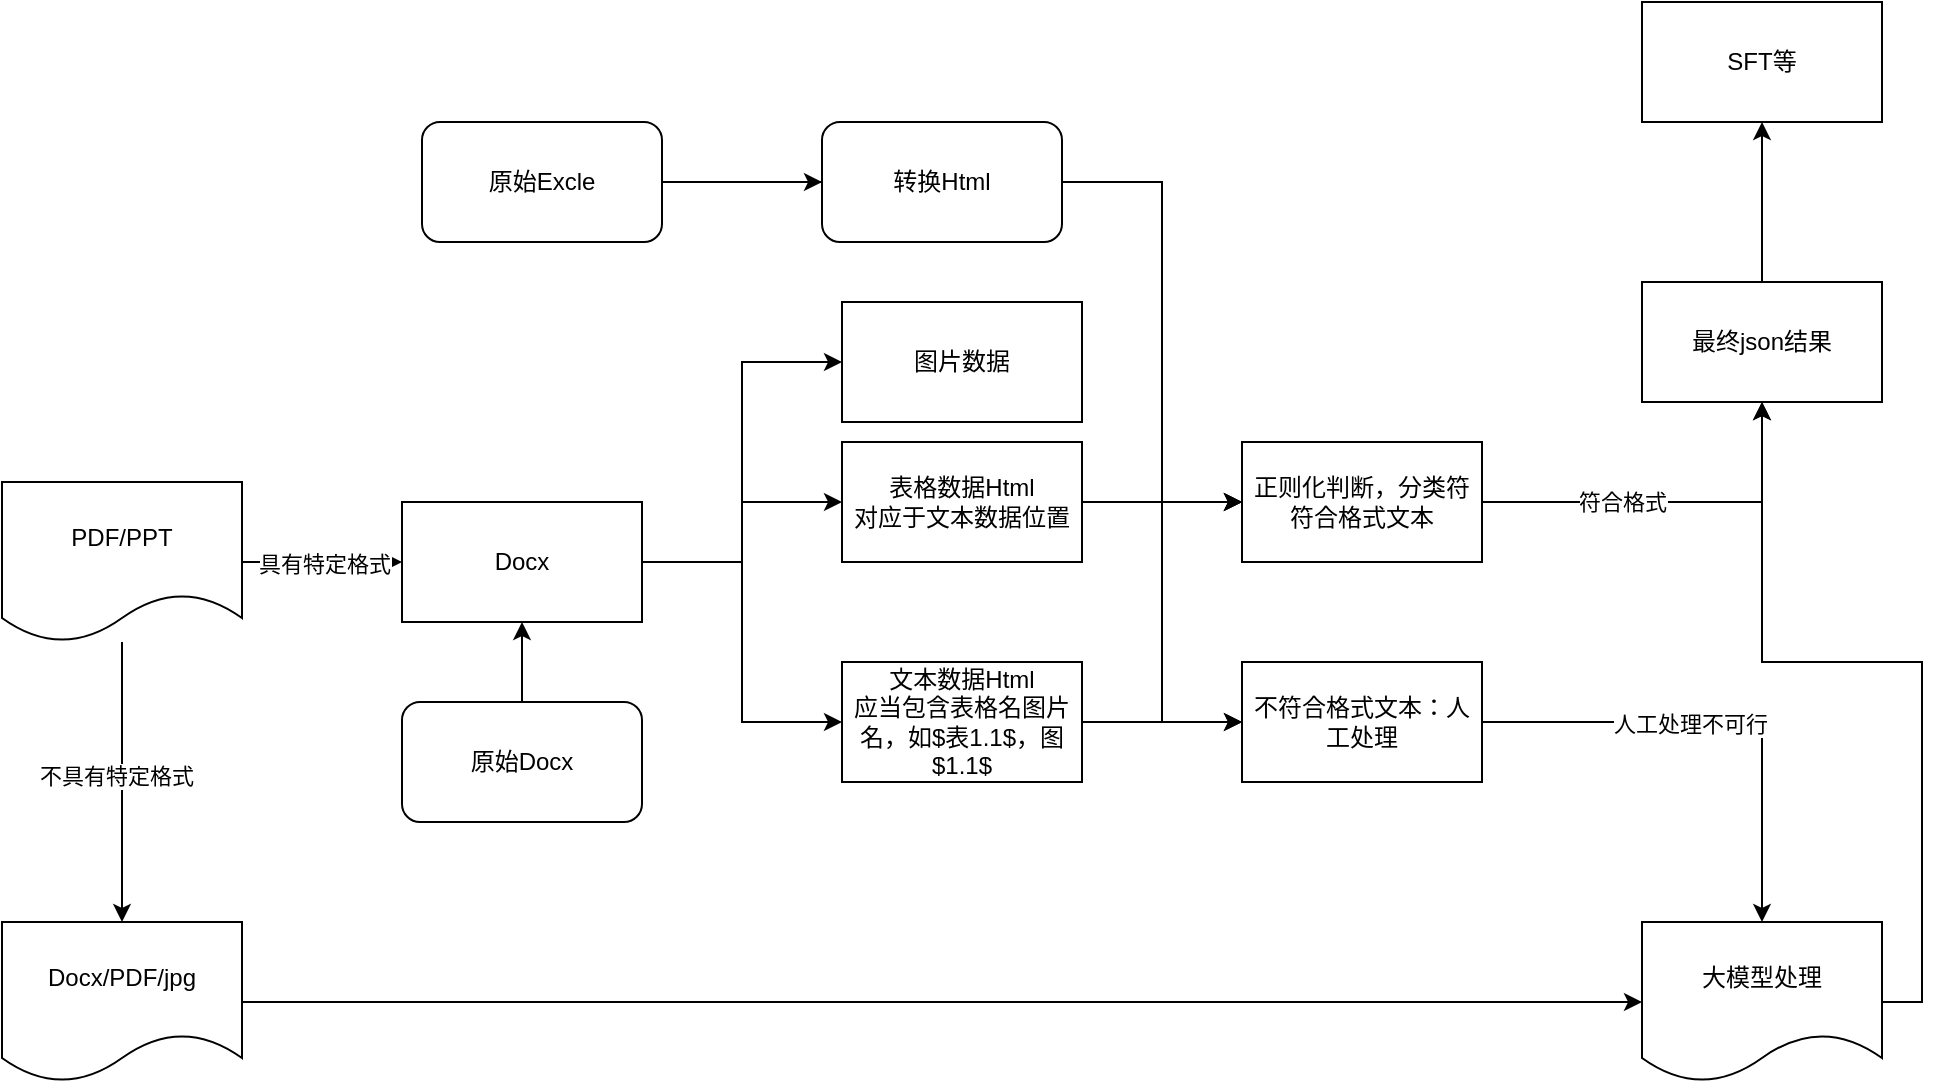 <mxfile version="22.1.16" type="github">
  <diagram id="prtHgNgQTEPvFCAcTncT" name="Page-1">
    <mxGraphModel dx="1502" dy="1768" grid="1" gridSize="10" guides="1" tooltips="1" connect="1" arrows="1" fold="1" page="1" pageScale="1" pageWidth="827" pageHeight="1169" math="0" shadow="0">
      <root>
        <mxCell id="0" />
        <mxCell id="1" parent="0" />
        <mxCell id="j3qhWurZc81nif1GGxjJ-3" value="" style="edgeStyle=orthogonalEdgeStyle;rounded=0;orthogonalLoop=1;jettySize=auto;html=1;" edge="1" parent="1" source="j3qhWurZc81nif1GGxjJ-1" target="j3qhWurZc81nif1GGxjJ-2">
          <mxGeometry relative="1" as="geometry" />
        </mxCell>
        <mxCell id="j3qhWurZc81nif1GGxjJ-9" value="具有特定格式" style="edgeLabel;html=1;align=center;verticalAlign=middle;resizable=0;points=[];" vertex="1" connectable="0" parent="j3qhWurZc81nif1GGxjJ-3">
          <mxGeometry x="0.02" y="-1" relative="1" as="geometry">
            <mxPoint as="offset" />
          </mxGeometry>
        </mxCell>
        <mxCell id="j3qhWurZc81nif1GGxjJ-11" value="" style="edgeStyle=orthogonalEdgeStyle;rounded=0;orthogonalLoop=1;jettySize=auto;html=1;" edge="1" parent="1" source="j3qhWurZc81nif1GGxjJ-1" target="j3qhWurZc81nif1GGxjJ-10">
          <mxGeometry relative="1" as="geometry" />
        </mxCell>
        <mxCell id="j3qhWurZc81nif1GGxjJ-12" value="不具有特定格式" style="edgeLabel;html=1;align=center;verticalAlign=middle;resizable=0;points=[];" vertex="1" connectable="0" parent="j3qhWurZc81nif1GGxjJ-11">
          <mxGeometry x="-0.043" y="-3" relative="1" as="geometry">
            <mxPoint as="offset" />
          </mxGeometry>
        </mxCell>
        <mxCell id="j3qhWurZc81nif1GGxjJ-1" value="PDF/PPT" style="shape=document;whiteSpace=wrap;html=1;boundedLbl=1;" vertex="1" parent="1">
          <mxGeometry x="50" y="170" width="120" height="80" as="geometry" />
        </mxCell>
        <mxCell id="j3qhWurZc81nif1GGxjJ-20" value="" style="edgeStyle=orthogonalEdgeStyle;rounded=0;orthogonalLoop=1;jettySize=auto;html=1;entryX=0;entryY=0.5;entryDx=0;entryDy=0;" edge="1" parent="1" source="j3qhWurZc81nif1GGxjJ-2" target="j3qhWurZc81nif1GGxjJ-23">
          <mxGeometry relative="1" as="geometry">
            <mxPoint x="420" y="290" as="targetPoint" />
          </mxGeometry>
        </mxCell>
        <mxCell id="j3qhWurZc81nif1GGxjJ-21" value="" style="edgeStyle=orthogonalEdgeStyle;rounded=0;orthogonalLoop=1;jettySize=auto;html=1;" edge="1" parent="1" source="j3qhWurZc81nif1GGxjJ-2" target="j3qhWurZc81nif1GGxjJ-18">
          <mxGeometry relative="1" as="geometry">
            <Array as="points">
              <mxPoint x="420" y="210" />
              <mxPoint x="420" y="290" />
            </Array>
          </mxGeometry>
        </mxCell>
        <mxCell id="j3qhWurZc81nif1GGxjJ-26" style="edgeStyle=orthogonalEdgeStyle;rounded=0;orthogonalLoop=1;jettySize=auto;html=1;entryX=0;entryY=0.5;entryDx=0;entryDy=0;" edge="1" parent="1" source="j3qhWurZc81nif1GGxjJ-2" target="j3qhWurZc81nif1GGxjJ-25">
          <mxGeometry relative="1" as="geometry" />
        </mxCell>
        <mxCell id="j3qhWurZc81nif1GGxjJ-2" value="Docx" style="whiteSpace=wrap;html=1;" vertex="1" parent="1">
          <mxGeometry x="250" y="180" width="120" height="60" as="geometry" />
        </mxCell>
        <mxCell id="j3qhWurZc81nif1GGxjJ-5" value="" style="edgeStyle=orthogonalEdgeStyle;rounded=0;orthogonalLoop=1;jettySize=auto;html=1;" edge="1" parent="1" source="j3qhWurZc81nif1GGxjJ-4" target="j3qhWurZc81nif1GGxjJ-2">
          <mxGeometry relative="1" as="geometry" />
        </mxCell>
        <mxCell id="j3qhWurZc81nif1GGxjJ-4" value="原始Docx" style="rounded=1;whiteSpace=wrap;html=1;" vertex="1" parent="1">
          <mxGeometry x="250" y="280" width="120" height="60" as="geometry" />
        </mxCell>
        <mxCell id="j3qhWurZc81nif1GGxjJ-14" value="" style="edgeStyle=orthogonalEdgeStyle;rounded=0;orthogonalLoop=1;jettySize=auto;html=1;" edge="1" parent="1" source="j3qhWurZc81nif1GGxjJ-10" target="j3qhWurZc81nif1GGxjJ-13">
          <mxGeometry relative="1" as="geometry" />
        </mxCell>
        <mxCell id="j3qhWurZc81nif1GGxjJ-10" value="Docx/PDF/jpg" style="shape=document;whiteSpace=wrap;html=1;boundedLbl=1;" vertex="1" parent="1">
          <mxGeometry x="50" y="390" width="120" height="80" as="geometry" />
        </mxCell>
        <mxCell id="j3qhWurZc81nif1GGxjJ-39" style="edgeStyle=orthogonalEdgeStyle;rounded=0;orthogonalLoop=1;jettySize=auto;html=1;exitX=1;exitY=0.5;exitDx=0;exitDy=0;entryX=0.5;entryY=1;entryDx=0;entryDy=0;" edge="1" parent="1" source="j3qhWurZc81nif1GGxjJ-13" target="j3qhWurZc81nif1GGxjJ-29">
          <mxGeometry relative="1" as="geometry" />
        </mxCell>
        <mxCell id="j3qhWurZc81nif1GGxjJ-13" value="大模型处理" style="shape=document;whiteSpace=wrap;html=1;boundedLbl=1;" vertex="1" parent="1">
          <mxGeometry x="870" y="390" width="120" height="80" as="geometry" />
        </mxCell>
        <mxCell id="j3qhWurZc81nif1GGxjJ-33" style="edgeStyle=orthogonalEdgeStyle;rounded=0;orthogonalLoop=1;jettySize=auto;html=1;exitX=1;exitY=0.5;exitDx=0;exitDy=0;entryX=0;entryY=0.5;entryDx=0;entryDy=0;" edge="1" parent="1" source="j3qhWurZc81nif1GGxjJ-18" target="j3qhWurZc81nif1GGxjJ-27">
          <mxGeometry relative="1" as="geometry" />
        </mxCell>
        <mxCell id="j3qhWurZc81nif1GGxjJ-35" value="" style="edgeStyle=orthogonalEdgeStyle;rounded=0;orthogonalLoop=1;jettySize=auto;html=1;" edge="1" parent="1" source="j3qhWurZc81nif1GGxjJ-18" target="j3qhWurZc81nif1GGxjJ-34">
          <mxGeometry relative="1" as="geometry" />
        </mxCell>
        <mxCell id="j3qhWurZc81nif1GGxjJ-18" value="文本数据Html&lt;br&gt;应当包含表格名图片名，如$表1.1$，图$1.1$" style="whiteSpace=wrap;html=1;" vertex="1" parent="1">
          <mxGeometry x="470" y="260" width="120" height="60" as="geometry" />
        </mxCell>
        <mxCell id="j3qhWurZc81nif1GGxjJ-32" value="" style="edgeStyle=orthogonalEdgeStyle;rounded=0;orthogonalLoop=1;jettySize=auto;html=1;" edge="1" parent="1" source="j3qhWurZc81nif1GGxjJ-23" target="j3qhWurZc81nif1GGxjJ-27">
          <mxGeometry relative="1" as="geometry" />
        </mxCell>
        <mxCell id="j3qhWurZc81nif1GGxjJ-36" style="edgeStyle=orthogonalEdgeStyle;rounded=0;orthogonalLoop=1;jettySize=auto;html=1;exitX=1;exitY=0.5;exitDx=0;exitDy=0;entryX=0;entryY=0.5;entryDx=0;entryDy=0;" edge="1" parent="1" source="j3qhWurZc81nif1GGxjJ-23" target="j3qhWurZc81nif1GGxjJ-34">
          <mxGeometry relative="1" as="geometry" />
        </mxCell>
        <mxCell id="j3qhWurZc81nif1GGxjJ-23" value="表格数据Html&lt;br style=&quot;border-color: var(--border-color);&quot;&gt;对应于文本数据位置" style="rounded=0;whiteSpace=wrap;html=1;" vertex="1" parent="1">
          <mxGeometry x="470" y="150" width="120" height="60" as="geometry" />
        </mxCell>
        <mxCell id="j3qhWurZc81nif1GGxjJ-25" value="图片数据" style="rounded=0;whiteSpace=wrap;html=1;" vertex="1" parent="1">
          <mxGeometry x="470" y="80" width="120" height="60" as="geometry" />
        </mxCell>
        <mxCell id="j3qhWurZc81nif1GGxjJ-30" value="" style="edgeStyle=orthogonalEdgeStyle;rounded=0;orthogonalLoop=1;jettySize=auto;html=1;" edge="1" parent="1" source="j3qhWurZc81nif1GGxjJ-27" target="j3qhWurZc81nif1GGxjJ-29">
          <mxGeometry relative="1" as="geometry" />
        </mxCell>
        <mxCell id="j3qhWurZc81nif1GGxjJ-31" value="符合格式" style="edgeLabel;html=1;align=center;verticalAlign=middle;resizable=0;points=[];" vertex="1" connectable="0" parent="j3qhWurZc81nif1GGxjJ-30">
          <mxGeometry x="-0.4" y="-1" relative="1" as="geometry">
            <mxPoint x="13" y="-1" as="offset" />
          </mxGeometry>
        </mxCell>
        <mxCell id="j3qhWurZc81nif1GGxjJ-27" value="正则化判断，分类符符合格式文本" style="whiteSpace=wrap;html=1;" vertex="1" parent="1">
          <mxGeometry x="670" y="150" width="120" height="60" as="geometry" />
        </mxCell>
        <mxCell id="j3qhWurZc81nif1GGxjJ-41" value="" style="edgeStyle=orthogonalEdgeStyle;rounded=0;orthogonalLoop=1;jettySize=auto;html=1;" edge="1" parent="1" source="j3qhWurZc81nif1GGxjJ-29" target="j3qhWurZc81nif1GGxjJ-40">
          <mxGeometry relative="1" as="geometry" />
        </mxCell>
        <mxCell id="j3qhWurZc81nif1GGxjJ-29" value="最终json结果" style="whiteSpace=wrap;html=1;" vertex="1" parent="1">
          <mxGeometry x="870" y="70" width="120" height="60" as="geometry" />
        </mxCell>
        <mxCell id="j3qhWurZc81nif1GGxjJ-37" style="edgeStyle=orthogonalEdgeStyle;rounded=0;orthogonalLoop=1;jettySize=auto;html=1;exitX=1;exitY=0.5;exitDx=0;exitDy=0;entryX=0.5;entryY=0;entryDx=0;entryDy=0;" edge="1" parent="1" source="j3qhWurZc81nif1GGxjJ-34" target="j3qhWurZc81nif1GGxjJ-13">
          <mxGeometry relative="1" as="geometry" />
        </mxCell>
        <mxCell id="j3qhWurZc81nif1GGxjJ-38" value="人工处理不可行" style="edgeLabel;html=1;align=center;verticalAlign=middle;resizable=0;points=[];" vertex="1" connectable="0" parent="j3qhWurZc81nif1GGxjJ-37">
          <mxGeometry x="-0.133" y="-1" relative="1" as="geometry">
            <mxPoint as="offset" />
          </mxGeometry>
        </mxCell>
        <mxCell id="j3qhWurZc81nif1GGxjJ-34" value="不符合格式文本：人工处理" style="whiteSpace=wrap;html=1;" vertex="1" parent="1">
          <mxGeometry x="670" y="260" width="120" height="60" as="geometry" />
        </mxCell>
        <mxCell id="j3qhWurZc81nif1GGxjJ-40" value="SFT等" style="whiteSpace=wrap;html=1;" vertex="1" parent="1">
          <mxGeometry x="870" y="-70" width="120" height="60" as="geometry" />
        </mxCell>
        <mxCell id="j3qhWurZc81nif1GGxjJ-43" style="edgeStyle=orthogonalEdgeStyle;rounded=0;orthogonalLoop=1;jettySize=auto;html=1;exitX=1;exitY=0.5;exitDx=0;exitDy=0;entryX=0;entryY=0.5;entryDx=0;entryDy=0;" edge="1" parent="1" source="j3qhWurZc81nif1GGxjJ-42" target="j3qhWurZc81nif1GGxjJ-27">
          <mxGeometry relative="1" as="geometry">
            <Array as="points">
              <mxPoint x="630" y="20" />
              <mxPoint x="630" y="180" />
            </Array>
          </mxGeometry>
        </mxCell>
        <mxCell id="j3qhWurZc81nif1GGxjJ-45" value="" style="edgeStyle=orthogonalEdgeStyle;rounded=0;orthogonalLoop=1;jettySize=auto;html=1;" edge="1" parent="1" source="j3qhWurZc81nif1GGxjJ-42" target="j3qhWurZc81nif1GGxjJ-44">
          <mxGeometry relative="1" as="geometry" />
        </mxCell>
        <mxCell id="j3qhWurZc81nif1GGxjJ-42" value="原始Excle" style="rounded=1;whiteSpace=wrap;html=1;" vertex="1" parent="1">
          <mxGeometry x="260" y="-10" width="120" height="60" as="geometry" />
        </mxCell>
        <mxCell id="j3qhWurZc81nif1GGxjJ-44" value="转换Html" style="rounded=1;whiteSpace=wrap;html=1;" vertex="1" parent="1">
          <mxGeometry x="460" y="-10" width="120" height="60" as="geometry" />
        </mxCell>
      </root>
    </mxGraphModel>
  </diagram>
</mxfile>
